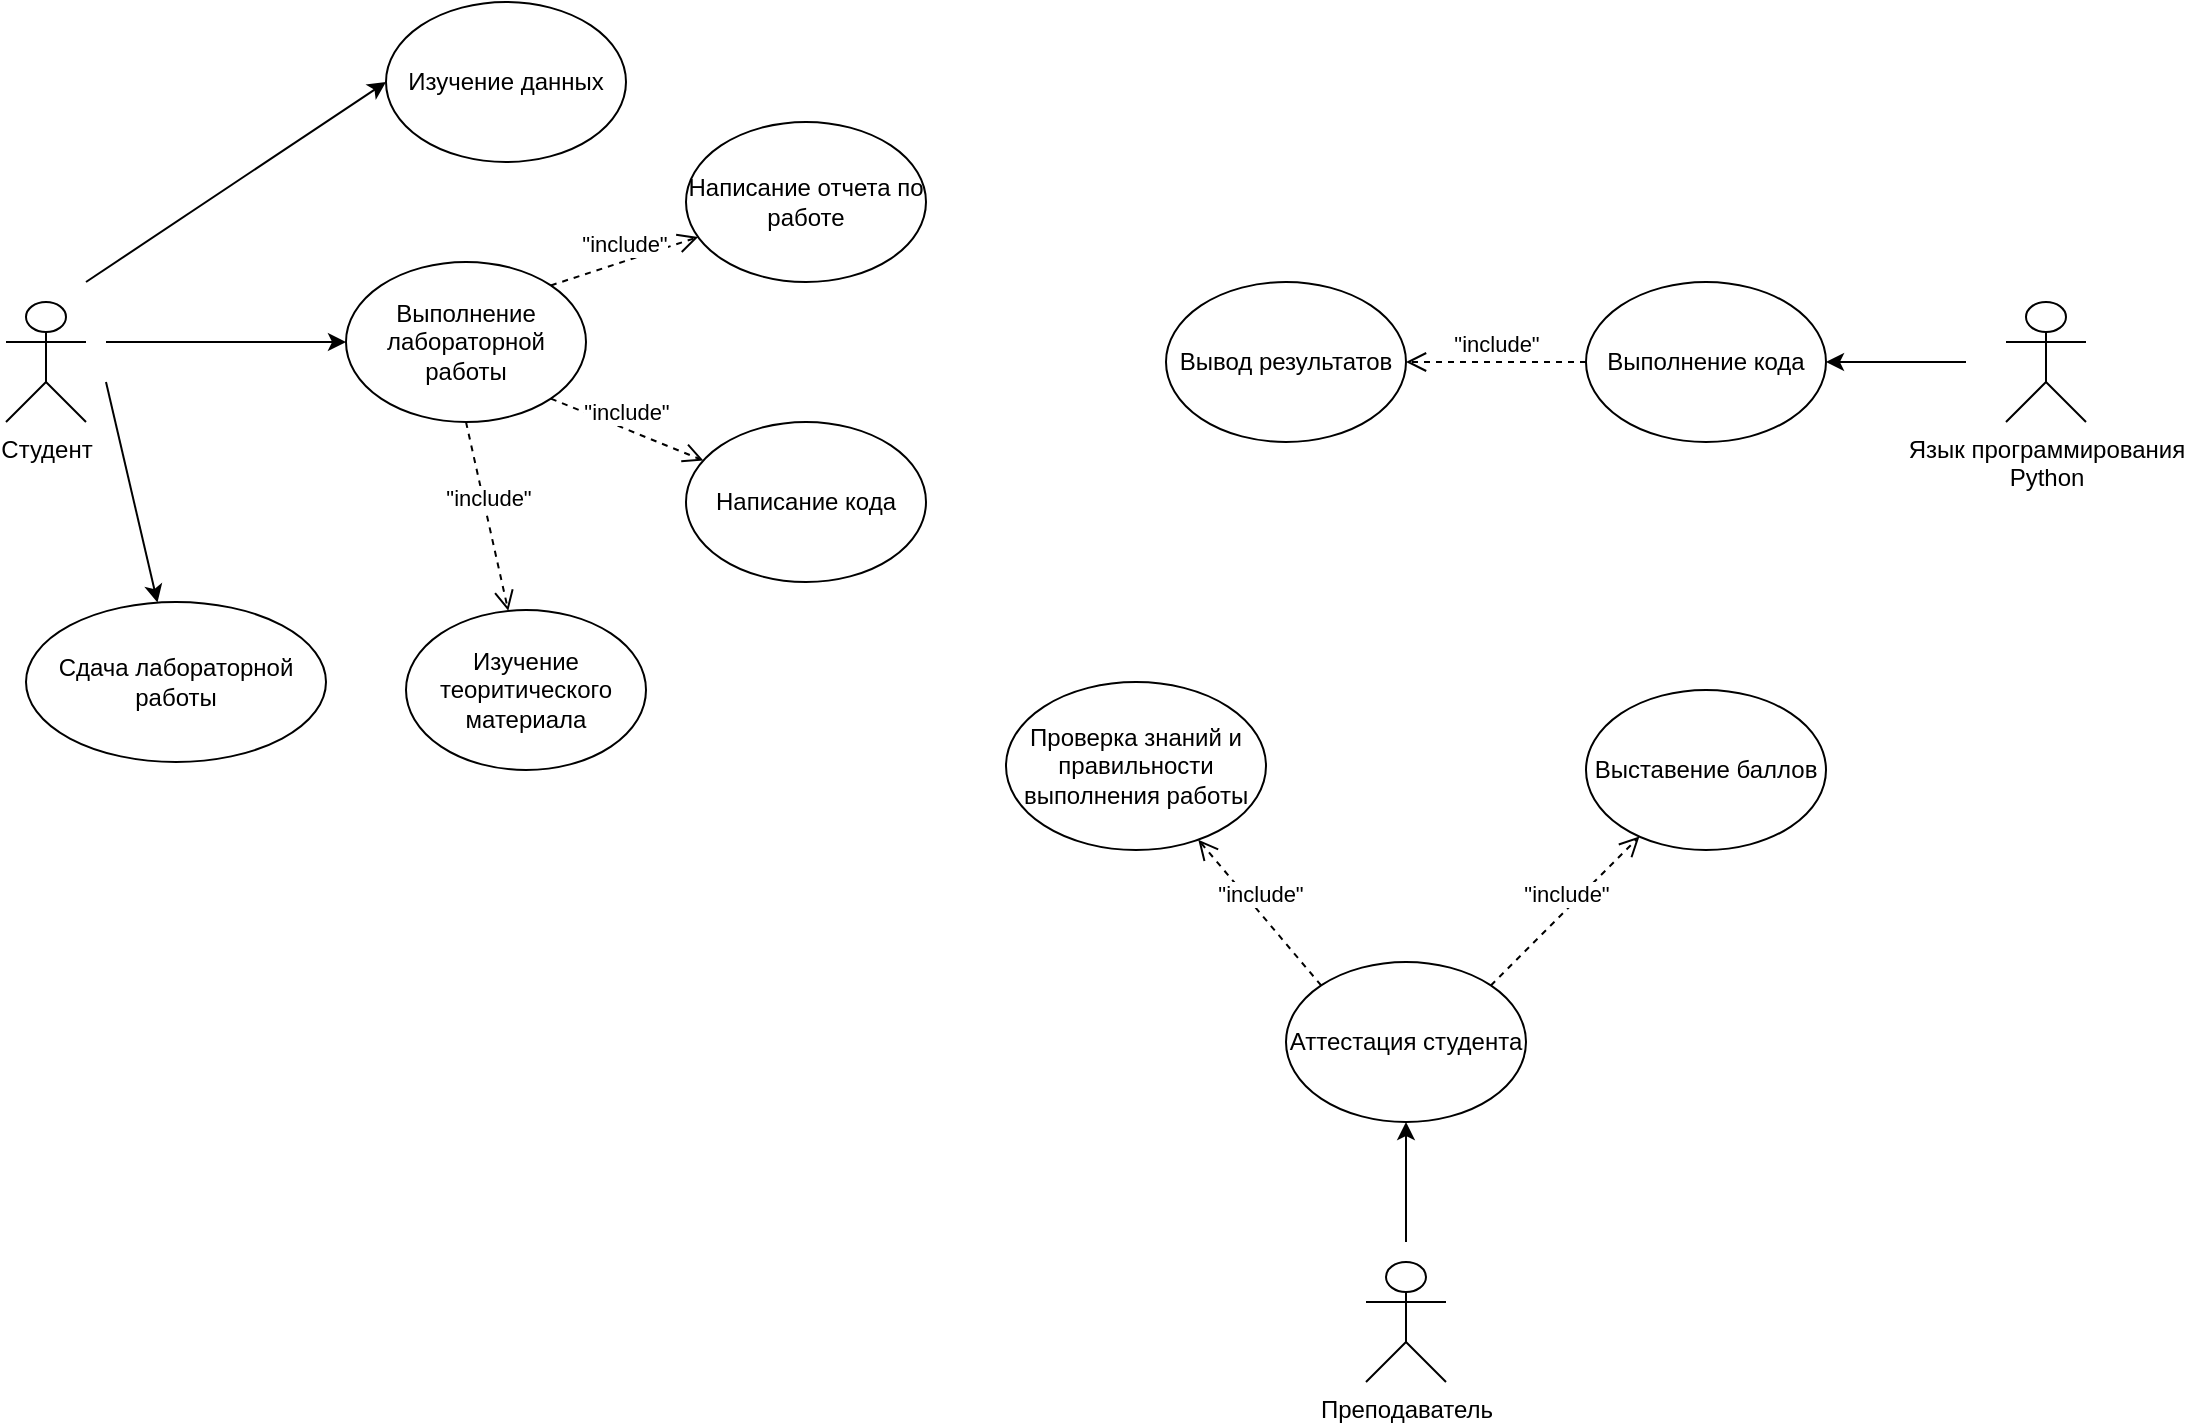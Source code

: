 <mxfile version="24.7.8">
  <diagram name="Страница — 1" id="bCaql-fYjKnIy1gHlZKI">
    <mxGraphModel dx="1400" dy="828" grid="1" gridSize="10" guides="1" tooltips="1" connect="1" arrows="1" fold="1" page="1" pageScale="1" pageWidth="1169" pageHeight="827" math="0" shadow="0">
      <root>
        <mxCell id="0" />
        <mxCell id="1" parent="0" />
        <mxCell id="ffBJNnfAb7DvGdwaX3No-1" value="Студент" style="shape=umlActor;verticalLabelPosition=bottom;verticalAlign=top;html=1;outlineConnect=0;" parent="1" vertex="1">
          <mxGeometry x="40" y="180" width="40" height="60" as="geometry" />
        </mxCell>
        <mxCell id="ffBJNnfAb7DvGdwaX3No-2" value="Язык программирования&lt;div&gt;Python&lt;/div&gt;" style="shape=umlActor;verticalLabelPosition=bottom;verticalAlign=top;html=1;outlineConnect=0;" parent="1" vertex="1">
          <mxGeometry x="1040" y="180" width="40" height="60" as="geometry" />
        </mxCell>
        <mxCell id="ffBJNnfAb7DvGdwaX3No-3" value="" style="endArrow=classic;html=1;rounded=0;entryX=0;entryY=0.5;entryDx=0;entryDy=0;" parent="1" target="ffBJNnfAb7DvGdwaX3No-4" edge="1">
          <mxGeometry width="50" height="50" relative="1" as="geometry">
            <mxPoint x="80" y="170" as="sourcePoint" />
            <mxPoint x="190" y="90" as="targetPoint" />
          </mxGeometry>
        </mxCell>
        <mxCell id="ffBJNnfAb7DvGdwaX3No-4" value="Изучение данных" style="ellipse;whiteSpace=wrap;html=1;" parent="1" vertex="1">
          <mxGeometry x="230" y="30" width="120" height="80" as="geometry" />
        </mxCell>
        <mxCell id="ffBJNnfAb7DvGdwaX3No-5" value="" style="endArrow=classic;html=1;rounded=0;" parent="1" target="ffBJNnfAb7DvGdwaX3No-6" edge="1">
          <mxGeometry width="50" height="50" relative="1" as="geometry">
            <mxPoint x="90" y="200" as="sourcePoint" />
            <mxPoint x="270" y="200" as="targetPoint" />
          </mxGeometry>
        </mxCell>
        <mxCell id="ffBJNnfAb7DvGdwaX3No-6" value="Выполнение лабораторной работы" style="ellipse;whiteSpace=wrap;html=1;" parent="1" vertex="1">
          <mxGeometry x="210" y="160" width="120" height="80" as="geometry" />
        </mxCell>
        <mxCell id="ffBJNnfAb7DvGdwaX3No-9" value="&quot;include&quot;" style="html=1;verticalAlign=bottom;endArrow=open;dashed=1;endSize=8;curved=0;rounded=0;exitX=1;exitY=1;exitDx=0;exitDy=0;" parent="1" source="ffBJNnfAb7DvGdwaX3No-6" target="ffBJNnfAb7DvGdwaX3No-11" edge="1">
          <mxGeometry relative="1" as="geometry">
            <mxPoint x="440" y="390" as="sourcePoint" />
            <mxPoint x="410" y="310" as="targetPoint" />
          </mxGeometry>
        </mxCell>
        <mxCell id="ffBJNnfAb7DvGdwaX3No-10" value="&quot;include&quot;" style="html=1;verticalAlign=bottom;endArrow=open;dashed=1;endSize=8;curved=0;rounded=0;exitX=1;exitY=0;exitDx=0;exitDy=0;" parent="1" source="ffBJNnfAb7DvGdwaX3No-6" target="ffBJNnfAb7DvGdwaX3No-12" edge="1">
          <mxGeometry relative="1" as="geometry">
            <mxPoint x="440" y="390" as="sourcePoint" />
            <mxPoint x="420" y="140" as="targetPoint" />
          </mxGeometry>
        </mxCell>
        <mxCell id="ffBJNnfAb7DvGdwaX3No-11" value="Написание кода" style="ellipse;whiteSpace=wrap;html=1;" parent="1" vertex="1">
          <mxGeometry x="380" y="240" width="120" height="80" as="geometry" />
        </mxCell>
        <mxCell id="ffBJNnfAb7DvGdwaX3No-12" value="Написание отчета по работе" style="ellipse;whiteSpace=wrap;html=1;" parent="1" vertex="1">
          <mxGeometry x="380" y="90" width="120" height="80" as="geometry" />
        </mxCell>
        <mxCell id="ffBJNnfAb7DvGdwaX3No-13" value="&quot;include&quot;" style="html=1;verticalAlign=bottom;endArrow=open;dashed=1;endSize=8;curved=0;rounded=0;exitX=0.5;exitY=1;exitDx=0;exitDy=0;" parent="1" source="ffBJNnfAb7DvGdwaX3No-6" target="ffBJNnfAb7DvGdwaX3No-14" edge="1">
          <mxGeometry relative="1" as="geometry">
            <mxPoint x="550" y="390" as="sourcePoint" />
            <mxPoint x="570" y="360" as="targetPoint" />
          </mxGeometry>
        </mxCell>
        <mxCell id="ffBJNnfAb7DvGdwaX3No-14" value="Изучение теоритического материала" style="ellipse;whiteSpace=wrap;html=1;" parent="1" vertex="1">
          <mxGeometry x="240" y="334" width="120" height="80" as="geometry" />
        </mxCell>
        <mxCell id="ffBJNnfAb7DvGdwaX3No-16" value="" style="endArrow=classic;html=1;rounded=0;" parent="1" target="ffBJNnfAb7DvGdwaX3No-17" edge="1">
          <mxGeometry width="50" height="50" relative="1" as="geometry">
            <mxPoint x="1020" y="210" as="sourcePoint" />
            <mxPoint x="880" y="130" as="targetPoint" />
          </mxGeometry>
        </mxCell>
        <mxCell id="ffBJNnfAb7DvGdwaX3No-17" value="Выполнение кода" style="ellipse;whiteSpace=wrap;html=1;" parent="1" vertex="1">
          <mxGeometry x="830" y="170" width="120" height="80" as="geometry" />
        </mxCell>
        <mxCell id="ffBJNnfAb7DvGdwaX3No-19" value="Вывод результатов" style="ellipse;whiteSpace=wrap;html=1;" parent="1" vertex="1">
          <mxGeometry x="620" y="170" width="120" height="80" as="geometry" />
        </mxCell>
        <mxCell id="ffBJNnfAb7DvGdwaX3No-20" value="&quot;include&quot;" style="html=1;verticalAlign=bottom;endArrow=open;dashed=1;endSize=8;curved=0;rounded=0;entryX=1;entryY=0.5;entryDx=0;entryDy=0;exitX=0;exitY=0.5;exitDx=0;exitDy=0;" parent="1" source="ffBJNnfAb7DvGdwaX3No-17" target="ffBJNnfAb7DvGdwaX3No-19" edge="1">
          <mxGeometry relative="1" as="geometry">
            <mxPoint x="870" y="220" as="sourcePoint" />
            <mxPoint x="790" y="220" as="targetPoint" />
          </mxGeometry>
        </mxCell>
        <mxCell id="ffBJNnfAb7DvGdwaX3No-21" value="Преподаватель" style="shape=umlActor;verticalLabelPosition=bottom;verticalAlign=top;html=1;" parent="1" vertex="1">
          <mxGeometry x="720" y="660" width="40" height="60" as="geometry" />
        </mxCell>
        <mxCell id="ffBJNnfAb7DvGdwaX3No-22" value="" style="endArrow=classic;html=1;rounded=0;" parent="1" target="ffBJNnfAb7DvGdwaX3No-23" edge="1">
          <mxGeometry width="50" height="50" relative="1" as="geometry">
            <mxPoint x="740" y="650" as="sourcePoint" />
            <mxPoint x="690" y="580" as="targetPoint" />
          </mxGeometry>
        </mxCell>
        <mxCell id="ffBJNnfAb7DvGdwaX3No-23" value="Аттестация студента" style="ellipse;whiteSpace=wrap;html=1;" parent="1" vertex="1">
          <mxGeometry x="680" y="510" width="120" height="80" as="geometry" />
        </mxCell>
        <mxCell id="ffBJNnfAb7DvGdwaX3No-24" value="&quot;include&quot;" style="html=1;verticalAlign=bottom;endArrow=open;dashed=1;endSize=8;curved=0;rounded=0;exitX=0;exitY=0;exitDx=0;exitDy=0;" parent="1" source="ffBJNnfAb7DvGdwaX3No-23" target="ffBJNnfAb7DvGdwaX3No-26" edge="1">
          <mxGeometry relative="1" as="geometry">
            <mxPoint x="800" y="460" as="sourcePoint" />
            <mxPoint x="640" y="440" as="targetPoint" />
          </mxGeometry>
        </mxCell>
        <mxCell id="ffBJNnfAb7DvGdwaX3No-25" value="&quot;include&quot;" style="html=1;verticalAlign=bottom;endArrow=open;dashed=1;endSize=8;curved=0;rounded=0;exitX=1;exitY=0;exitDx=0;exitDy=0;" parent="1" source="ffBJNnfAb7DvGdwaX3No-23" target="ffBJNnfAb7DvGdwaX3No-27" edge="1">
          <mxGeometry relative="1" as="geometry">
            <mxPoint x="800" y="460" as="sourcePoint" />
            <mxPoint x="860" y="450" as="targetPoint" />
          </mxGeometry>
        </mxCell>
        <mxCell id="ffBJNnfAb7DvGdwaX3No-26" value="Проверка знаний и правильности выполнения работы" style="ellipse;whiteSpace=wrap;html=1;" parent="1" vertex="1">
          <mxGeometry x="540" y="370" width="130" height="84" as="geometry" />
        </mxCell>
        <mxCell id="ffBJNnfAb7DvGdwaX3No-27" value="Выставение баллов" style="ellipse;whiteSpace=wrap;html=1;" parent="1" vertex="1">
          <mxGeometry x="830" y="374" width="120" height="80" as="geometry" />
        </mxCell>
        <mxCell id="LnXP95QltgKtPU72exF5-1" value="" style="endArrow=classic;html=1;rounded=0;" edge="1" parent="1" target="LnXP95QltgKtPU72exF5-2">
          <mxGeometry width="50" height="50" relative="1" as="geometry">
            <mxPoint x="90" y="220" as="sourcePoint" />
            <mxPoint x="140" y="370" as="targetPoint" />
          </mxGeometry>
        </mxCell>
        <mxCell id="LnXP95QltgKtPU72exF5-2" value="Сдача лабораторной работы" style="ellipse;whiteSpace=wrap;html=1;" vertex="1" parent="1">
          <mxGeometry x="50" y="330" width="150" height="80" as="geometry" />
        </mxCell>
      </root>
    </mxGraphModel>
  </diagram>
</mxfile>
